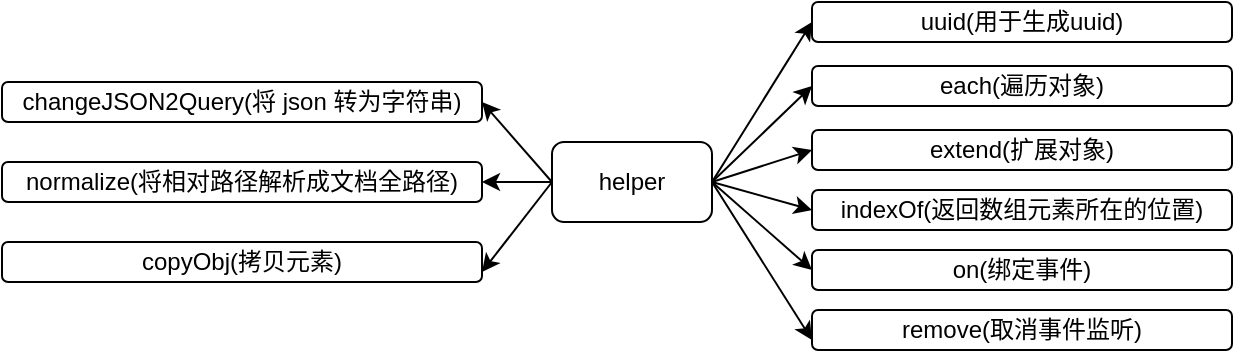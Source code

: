 <mxfile version="13.6.6" type="github">
  <diagram id="fF_OZOKQH2MEw_Kwkjak" name="Page-1">
    <mxGraphModel dx="865" dy="457" grid="1" gridSize="10" guides="1" tooltips="1" connect="1" arrows="1" fold="1" page="1" pageScale="1" pageWidth="827" pageHeight="1169" math="0" shadow="0">
      <root>
        <mxCell id="0" />
        <mxCell id="1" parent="0" />
        <mxCell id="4e8onnJPa98CxkK2re25-1" value="uuid(用于生成uuid)" style="rounded=1;whiteSpace=wrap;html=1;" vertex="1" parent="1">
          <mxGeometry x="490" y="770" width="210" height="20" as="geometry" />
        </mxCell>
        <mxCell id="4e8onnJPa98CxkK2re25-21" style="edgeStyle=none;rounded=0;orthogonalLoop=1;jettySize=auto;html=1;exitX=1;exitY=0.5;exitDx=0;exitDy=0;entryX=0;entryY=0.5;entryDx=0;entryDy=0;" edge="1" parent="1" source="4e8onnJPa98CxkK2re25-5" target="4e8onnJPa98CxkK2re25-1">
          <mxGeometry relative="1" as="geometry" />
        </mxCell>
        <mxCell id="4e8onnJPa98CxkK2re25-22" style="edgeStyle=none;rounded=0;orthogonalLoop=1;jettySize=auto;html=1;exitX=1;exitY=0.5;exitDx=0;exitDy=0;entryX=0;entryY=0.5;entryDx=0;entryDy=0;" edge="1" parent="1" source="4e8onnJPa98CxkK2re25-5" target="4e8onnJPa98CxkK2re25-7">
          <mxGeometry relative="1" as="geometry" />
        </mxCell>
        <mxCell id="4e8onnJPa98CxkK2re25-23" style="edgeStyle=none;rounded=0;orthogonalLoop=1;jettySize=auto;html=1;exitX=1;exitY=0.5;exitDx=0;exitDy=0;entryX=0;entryY=0.5;entryDx=0;entryDy=0;" edge="1" parent="1" source="4e8onnJPa98CxkK2re25-5" target="4e8onnJPa98CxkK2re25-9">
          <mxGeometry relative="1" as="geometry" />
        </mxCell>
        <mxCell id="4e8onnJPa98CxkK2re25-24" style="edgeStyle=none;rounded=0;orthogonalLoop=1;jettySize=auto;html=1;exitX=1;exitY=0.5;exitDx=0;exitDy=0;entryX=0;entryY=0.5;entryDx=0;entryDy=0;" edge="1" parent="1" source="4e8onnJPa98CxkK2re25-5" target="4e8onnJPa98CxkK2re25-11">
          <mxGeometry relative="1" as="geometry" />
        </mxCell>
        <mxCell id="4e8onnJPa98CxkK2re25-25" style="edgeStyle=none;rounded=0;orthogonalLoop=1;jettySize=auto;html=1;exitX=1;exitY=0.5;exitDx=0;exitDy=0;entryX=0;entryY=0.5;entryDx=0;entryDy=0;" edge="1" parent="1" source="4e8onnJPa98CxkK2re25-5" target="4e8onnJPa98CxkK2re25-13">
          <mxGeometry relative="1" as="geometry" />
        </mxCell>
        <mxCell id="4e8onnJPa98CxkK2re25-26" style="edgeStyle=none;rounded=0;orthogonalLoop=1;jettySize=auto;html=1;exitX=1;exitY=0.5;exitDx=0;exitDy=0;entryX=0;entryY=0.75;entryDx=0;entryDy=0;" edge="1" parent="1" source="4e8onnJPa98CxkK2re25-5" target="4e8onnJPa98CxkK2re25-14">
          <mxGeometry relative="1" as="geometry" />
        </mxCell>
        <mxCell id="4e8onnJPa98CxkK2re25-27" style="edgeStyle=none;rounded=0;orthogonalLoop=1;jettySize=auto;html=1;exitX=0;exitY=0.5;exitDx=0;exitDy=0;entryX=1;entryY=0.5;entryDx=0;entryDy=0;" edge="1" parent="1" source="4e8onnJPa98CxkK2re25-5" target="4e8onnJPa98CxkK2re25-16">
          <mxGeometry relative="1" as="geometry" />
        </mxCell>
        <mxCell id="4e8onnJPa98CxkK2re25-28" style="edgeStyle=none;rounded=0;orthogonalLoop=1;jettySize=auto;html=1;exitX=0;exitY=0.5;exitDx=0;exitDy=0;entryX=1;entryY=0.5;entryDx=0;entryDy=0;" edge="1" parent="1" source="4e8onnJPa98CxkK2re25-5" target="4e8onnJPa98CxkK2re25-17">
          <mxGeometry relative="1" as="geometry" />
        </mxCell>
        <mxCell id="4e8onnJPa98CxkK2re25-29" style="edgeStyle=none;rounded=0;orthogonalLoop=1;jettySize=auto;html=1;exitX=0;exitY=0.5;exitDx=0;exitDy=0;entryX=1;entryY=0.75;entryDx=0;entryDy=0;" edge="1" parent="1" source="4e8onnJPa98CxkK2re25-5" target="4e8onnJPa98CxkK2re25-19">
          <mxGeometry relative="1" as="geometry" />
        </mxCell>
        <mxCell id="4e8onnJPa98CxkK2re25-5" value="helper" style="rounded=1;whiteSpace=wrap;html=1;" vertex="1" parent="1">
          <mxGeometry x="360" y="840" width="80" height="40" as="geometry" />
        </mxCell>
        <mxCell id="4e8onnJPa98CxkK2re25-7" value="each(遍历对象)" style="rounded=1;whiteSpace=wrap;html=1;" vertex="1" parent="1">
          <mxGeometry x="490" y="802" width="210" height="20" as="geometry" />
        </mxCell>
        <mxCell id="4e8onnJPa98CxkK2re25-9" value="extend(扩展对象)" style="rounded=1;whiteSpace=wrap;html=1;" vertex="1" parent="1">
          <mxGeometry x="490" y="834" width="210" height="20" as="geometry" />
        </mxCell>
        <mxCell id="4e8onnJPa98CxkK2re25-11" value="indexOf(返回数组元素所在的位置)" style="rounded=1;whiteSpace=wrap;html=1;" vertex="1" parent="1">
          <mxGeometry x="490" y="864" width="210" height="20" as="geometry" />
        </mxCell>
        <mxCell id="4e8onnJPa98CxkK2re25-13" value="on(绑定事件)" style="rounded=1;whiteSpace=wrap;html=1;" vertex="1" parent="1">
          <mxGeometry x="490" y="894" width="210" height="20" as="geometry" />
        </mxCell>
        <mxCell id="4e8onnJPa98CxkK2re25-14" value="remove(取消事件监听)" style="rounded=1;whiteSpace=wrap;html=1;" vertex="1" parent="1">
          <mxGeometry x="490" y="924" width="210" height="20" as="geometry" />
        </mxCell>
        <mxCell id="4e8onnJPa98CxkK2re25-16" value="changeJSON2Query(将 json 转为字符串)" style="rounded=1;whiteSpace=wrap;html=1;" vertex="1" parent="1">
          <mxGeometry x="85" y="810" width="240" height="20" as="geometry" />
        </mxCell>
        <mxCell id="4e8onnJPa98CxkK2re25-17" value="normalize(将相对路径解析成文档全路径)" style="rounded=1;whiteSpace=wrap;html=1;" vertex="1" parent="1">
          <mxGeometry x="85" y="850" width="240" height="20" as="geometry" />
        </mxCell>
        <mxCell id="4e8onnJPa98CxkK2re25-19" value="copyObj(拷贝元素)" style="rounded=1;whiteSpace=wrap;html=1;" vertex="1" parent="1">
          <mxGeometry x="85" y="890" width="240" height="20" as="geometry" />
        </mxCell>
      </root>
    </mxGraphModel>
  </diagram>
</mxfile>
